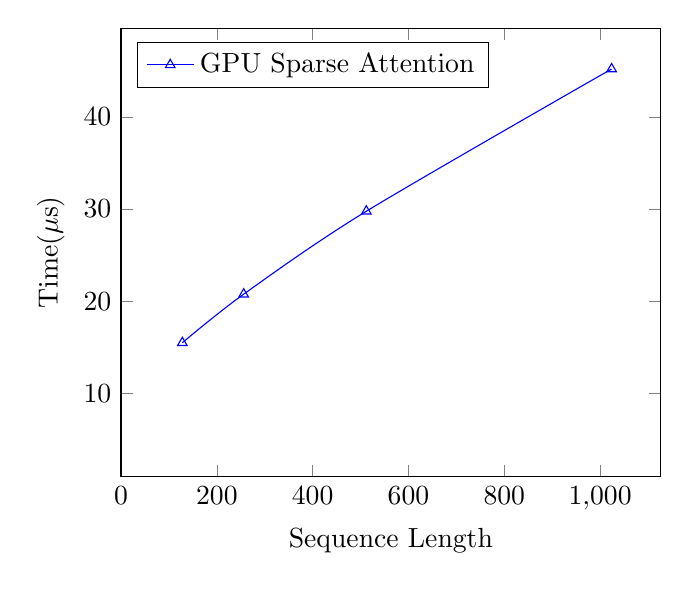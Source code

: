 \begin{tikzpicture}
\begin{axis}[
legend style={cells={anchor=west}, legend pos=north west , legend columns=1},
    xlabel= Sequence Length,
    ylabel= Time($\mu$s),
    xmin=0,
    ymin=1, 
            ]

% \addplot[smooth,mark=*,blue] plot coordinates {
%     (128,79.872)
%     (256,220.864)
%     (512,829.6)
%     (1024,6475.776)
% };
% \addlegendentry{GPU Naive Attention}


\addplot[smooth,mark=triangle,blue] plot coordinates {
    (128,15.504)
    (256,20.768)
    (512,29.76)
    (1024,45.184)
};
\addlegendentry{GPU Sparse Attention}
\end{axis}
    \end{tikzpicture}